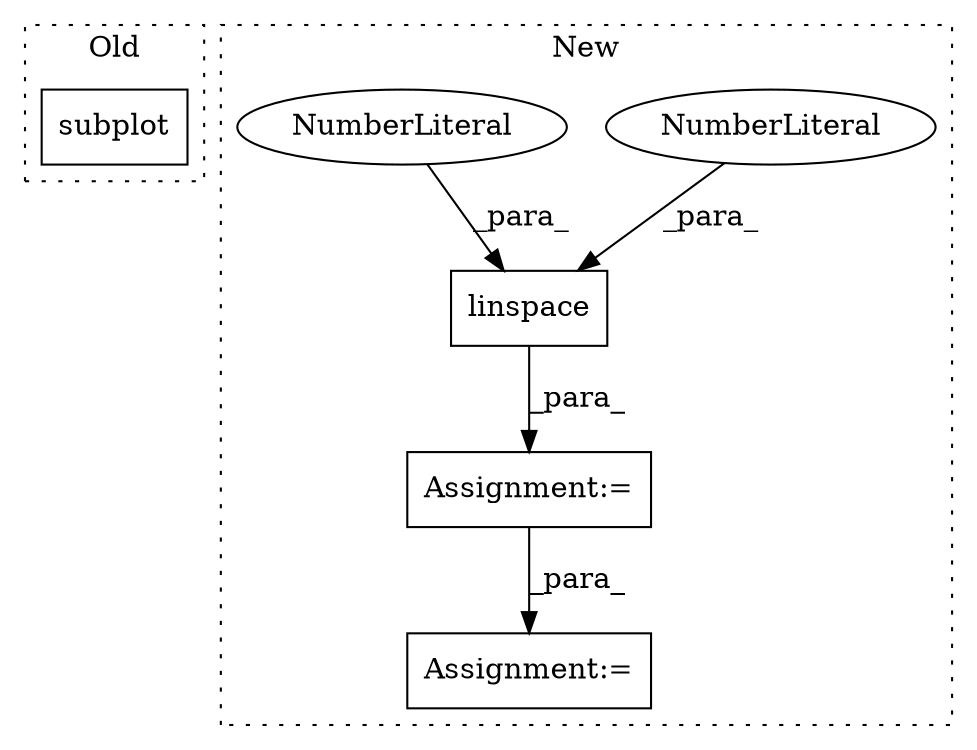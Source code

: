 digraph G {
subgraph cluster0 {
1 [label="subplot" a="32" s="955,973" l="8,1" shape="box"];
label = "Old";
style="dotted";
}
subgraph cluster1 {
2 [label="linspace" a="32" s="499,516" l="9,1" shape="box"];
3 [label="NumberLiteral" a="34" s="513" l="3" shape="ellipse"];
4 [label="NumberLiteral" a="34" s="511" l="1" shape="ellipse"];
5 [label="Assignment:=" a="7" s="534" l="12" shape="box"];
6 [label="Assignment:=" a="7" s="614" l="18" shape="box"];
label = "New";
style="dotted";
}
2 -> 6 [label="_para_"];
3 -> 2 [label="_para_"];
4 -> 2 [label="_para_"];
6 -> 5 [label="_para_"];
}